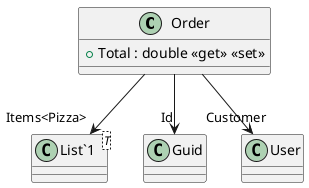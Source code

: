 @startuml
class Order {
    + Total : double <<get>> <<set>>
}
class "List`1"<T> {
}
Order --> "Id" Guid
Order --> "Items<Pizza>" "List`1"
Order --> "Customer" User
@enduml
